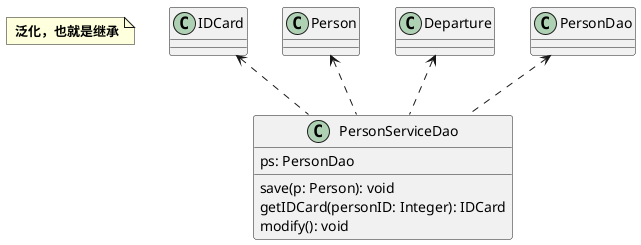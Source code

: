 @startuml
'https://plantuml.com/class-diagram

note as N
    <b> 泛化，也就是继承</b>
end note

class IDCard
class Person
class Departure
class PersonDao

class PersonServiceDao{
   ps: PersonDao
   save(p: Person): void
   getIDCard(personID: Integer): IDCard
   modify(): void
}

IDCard <.. PersonServiceDao
Person <.. PersonServiceDao
Departure <.. PersonServiceDao
PersonDao <.. PersonServiceDao

@enduml